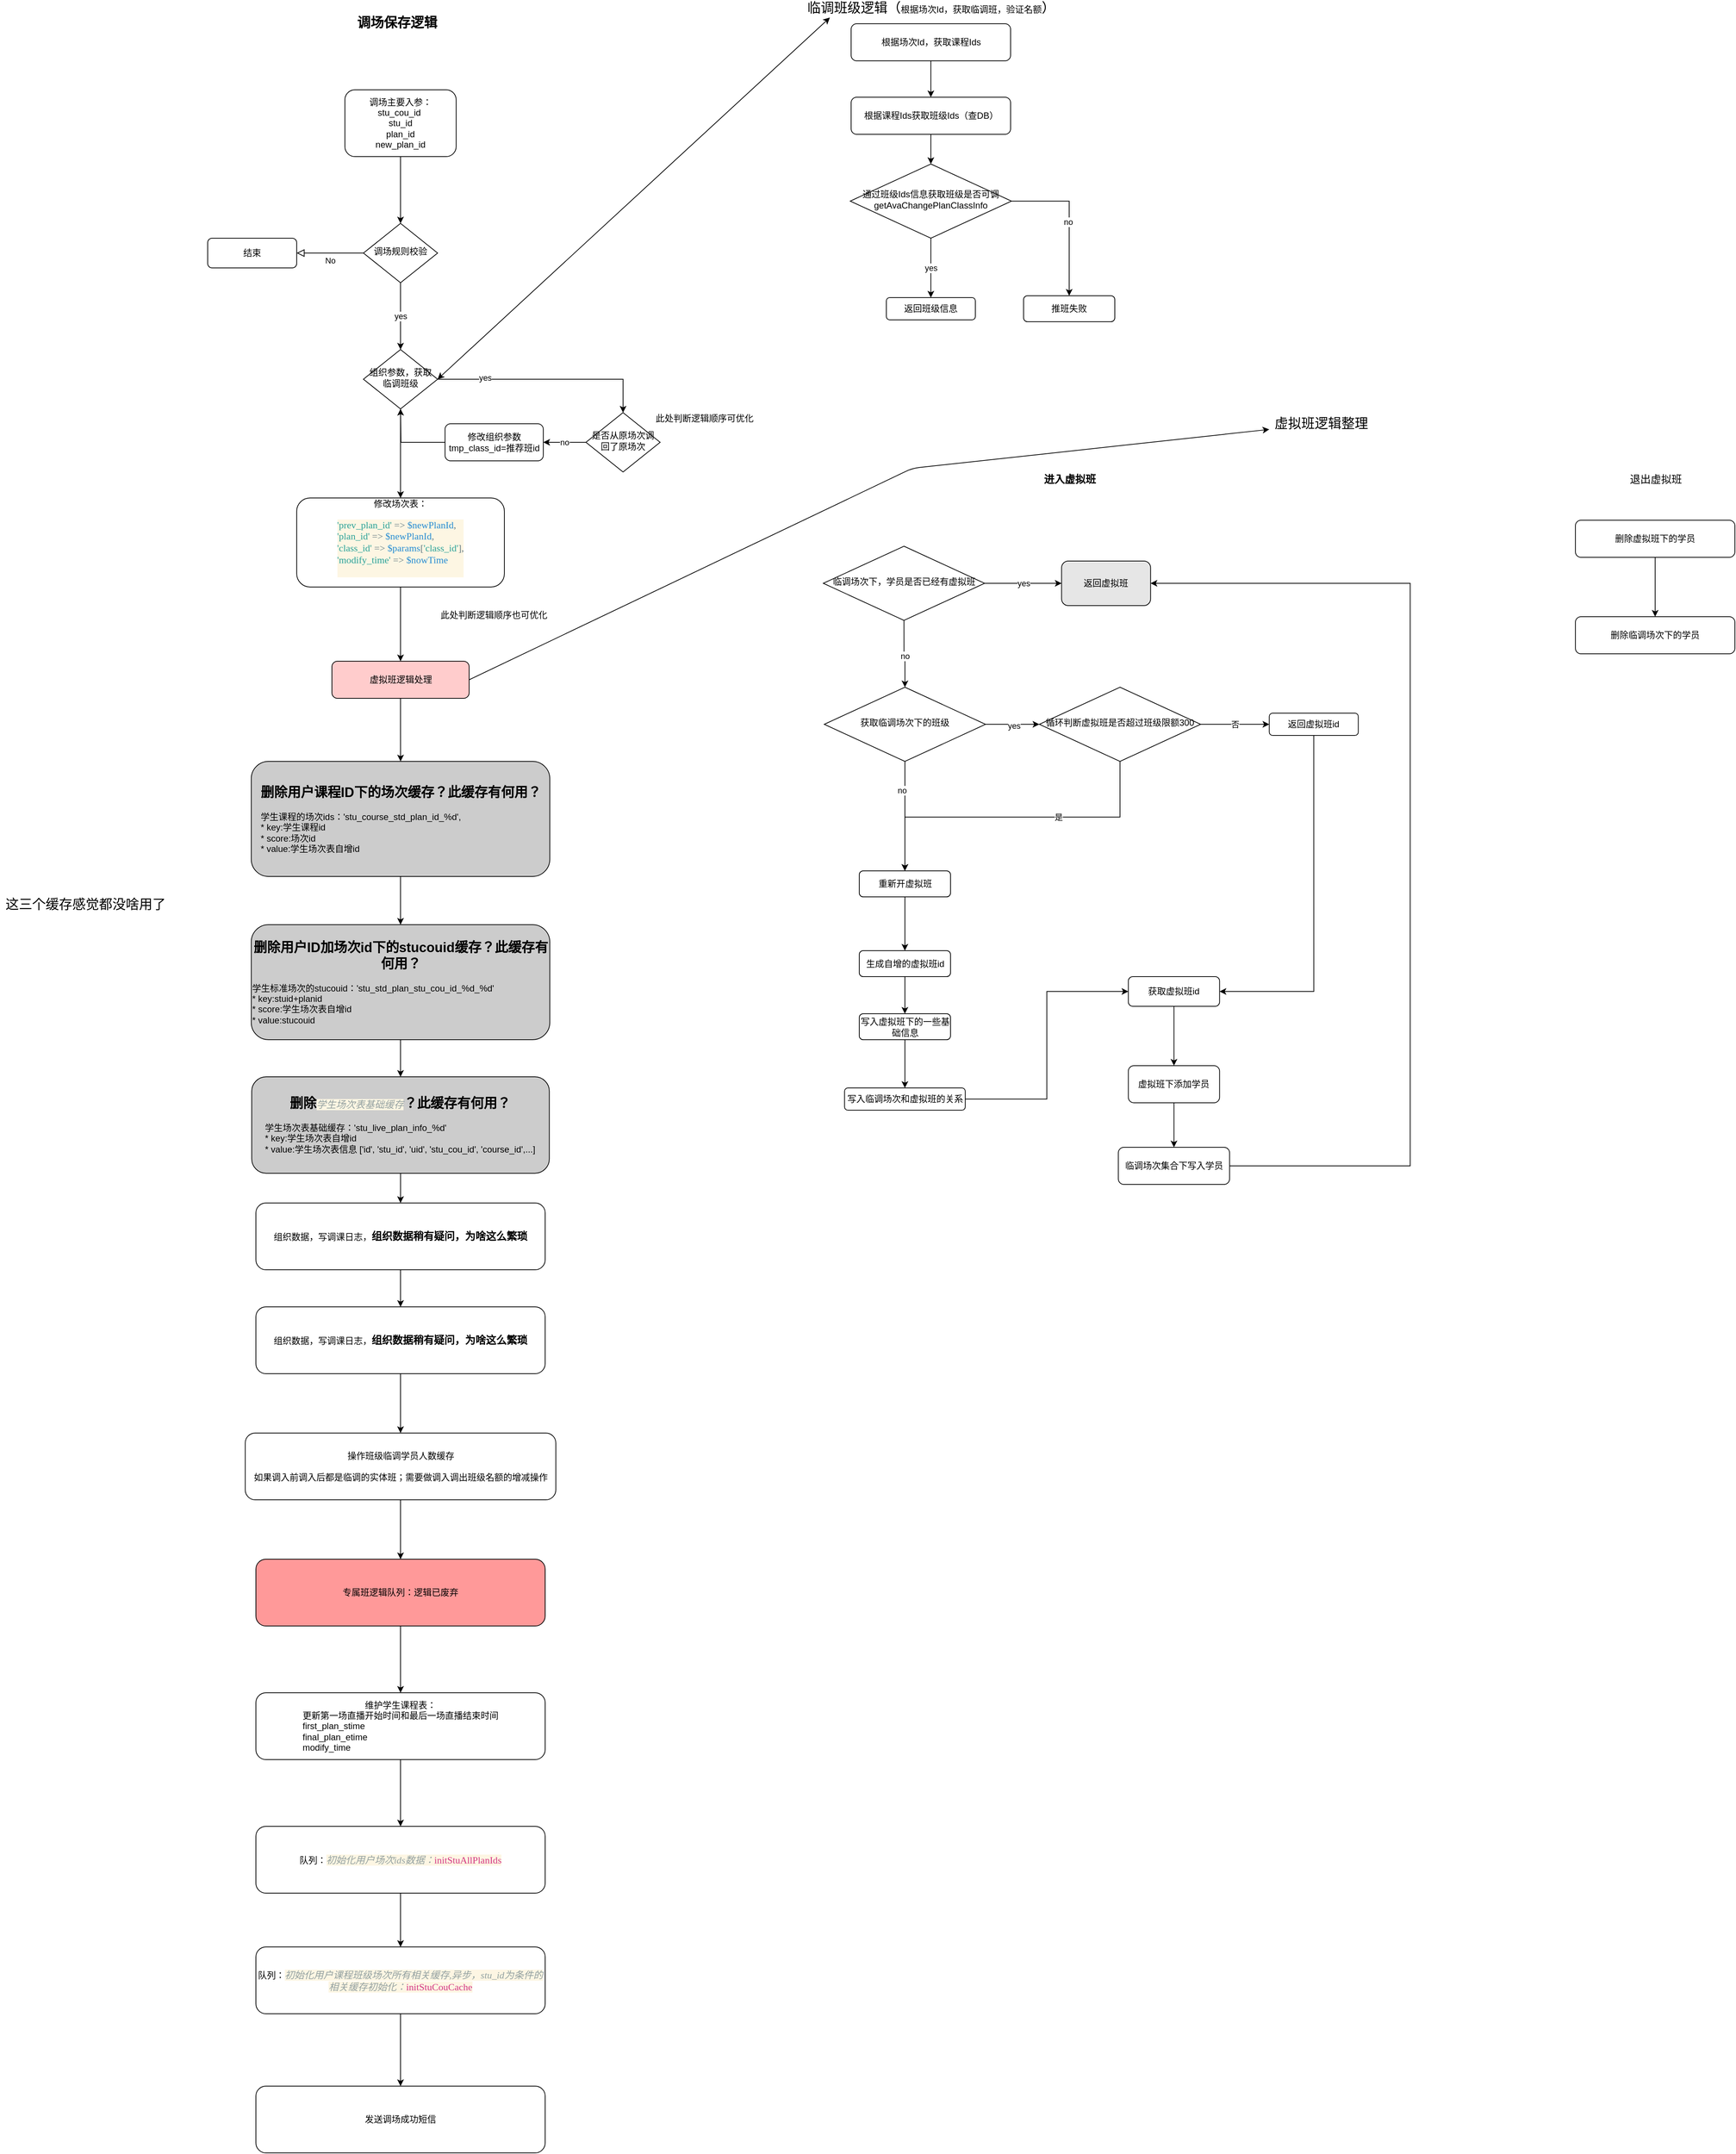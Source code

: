 <mxfile version="13.10.1" type="github">
  <diagram id="C5RBs43oDa-KdzZeNtuy" name="Page-1">
    <mxGraphModel dx="4126" dy="684" grid="1" gridSize="10" guides="1" tooltips="1" connect="1" arrows="1" fold="1" page="1" pageScale="1" pageWidth="827" pageHeight="1169" math="0" shadow="0">
      <root>
        <mxCell id="WIyWlLk6GJQsqaUBKTNV-0" />
        <mxCell id="WIyWlLk6GJQsqaUBKTNV-1" parent="WIyWlLk6GJQsqaUBKTNV-0" />
        <mxCell id="WIyWlLk6GJQsqaUBKTNV-5" value="No" style="edgeStyle=orthogonalEdgeStyle;rounded=0;html=1;jettySize=auto;orthogonalLoop=1;fontSize=11;endArrow=block;endFill=0;endSize=8;strokeWidth=1;shadow=0;labelBackgroundColor=none;" parent="WIyWlLk6GJQsqaUBKTNV-1" source="WIyWlLk6GJQsqaUBKTNV-6" target="WIyWlLk6GJQsqaUBKTNV-7" edge="1">
          <mxGeometry y="10" relative="1" as="geometry">
            <mxPoint as="offset" />
          </mxGeometry>
        </mxCell>
        <mxCell id="sMwPYeh3nt6qZpOF12sR-6" value="yes" style="edgeStyle=orthogonalEdgeStyle;rounded=0;orthogonalLoop=1;jettySize=auto;html=1;exitX=0.5;exitY=1;exitDx=0;exitDy=0;" edge="1" parent="WIyWlLk6GJQsqaUBKTNV-1" source="WIyWlLk6GJQsqaUBKTNV-6" target="WIyWlLk6GJQsqaUBKTNV-10">
          <mxGeometry relative="1" as="geometry" />
        </mxCell>
        <mxCell id="WIyWlLk6GJQsqaUBKTNV-6" value="调场规则校验" style="rhombus;whiteSpace=wrap;html=1;shadow=0;fontFamily=Helvetica;fontSize=12;align=center;strokeWidth=1;spacing=6;spacingTop=-4;" parent="WIyWlLk6GJQsqaUBKTNV-1" vertex="1">
          <mxGeometry x="-1310" y="330" width="100" height="80" as="geometry" />
        </mxCell>
        <mxCell id="WIyWlLk6GJQsqaUBKTNV-7" value="结束" style="rounded=1;whiteSpace=wrap;html=1;fontSize=12;glass=0;strokeWidth=1;shadow=0;" parent="WIyWlLk6GJQsqaUBKTNV-1" vertex="1">
          <mxGeometry x="-1520" y="350" width="120" height="40" as="geometry" />
        </mxCell>
        <mxCell id="sMwPYeh3nt6qZpOF12sR-43" style="edgeStyle=orthogonalEdgeStyle;rounded=0;orthogonalLoop=1;jettySize=auto;html=1;exitX=1;exitY=0.5;exitDx=0;exitDy=0;entryX=0.5;entryY=0;entryDx=0;entryDy=0;" edge="1" parent="WIyWlLk6GJQsqaUBKTNV-1" source="WIyWlLk6GJQsqaUBKTNV-10" target="sMwPYeh3nt6qZpOF12sR-31">
          <mxGeometry relative="1" as="geometry" />
        </mxCell>
        <mxCell id="sMwPYeh3nt6qZpOF12sR-44" value="yes" style="edgeLabel;html=1;align=center;verticalAlign=middle;resizable=0;points=[];" vertex="1" connectable="0" parent="sMwPYeh3nt6qZpOF12sR-43">
          <mxGeometry x="-0.568" y="2" relative="1" as="geometry">
            <mxPoint as="offset" />
          </mxGeometry>
        </mxCell>
        <mxCell id="sMwPYeh3nt6qZpOF12sR-47" style="edgeStyle=orthogonalEdgeStyle;rounded=0;orthogonalLoop=1;jettySize=auto;html=1;exitX=0.5;exitY=1;exitDx=0;exitDy=0;entryX=0.5;entryY=0;entryDx=0;entryDy=0;" edge="1" parent="WIyWlLk6GJQsqaUBKTNV-1" source="WIyWlLk6GJQsqaUBKTNV-10" target="WIyWlLk6GJQsqaUBKTNV-11">
          <mxGeometry relative="1" as="geometry" />
        </mxCell>
        <mxCell id="WIyWlLk6GJQsqaUBKTNV-10" value="组织参数，获取临调班级" style="rhombus;whiteSpace=wrap;html=1;shadow=0;fontFamily=Helvetica;fontSize=12;align=center;strokeWidth=1;spacing=6;spacingTop=-4;" parent="WIyWlLk6GJQsqaUBKTNV-1" vertex="1">
          <mxGeometry x="-1310" y="500" width="100" height="80" as="geometry" />
        </mxCell>
        <mxCell id="sMwPYeh3nt6qZpOF12sR-133" style="edgeStyle=orthogonalEdgeStyle;rounded=0;orthogonalLoop=1;jettySize=auto;html=1;" edge="1" parent="WIyWlLk6GJQsqaUBKTNV-1" source="WIyWlLk6GJQsqaUBKTNV-11" target="sMwPYeh3nt6qZpOF12sR-132">
          <mxGeometry relative="1" as="geometry" />
        </mxCell>
        <mxCell id="WIyWlLk6GJQsqaUBKTNV-11" value="修改场次表：&lt;br&gt;&lt;pre style=&quot;background-color: #fdf6e3 ; color: #657b83 ; font-family: &amp;#34;menlo&amp;#34; ; font-size: 9.8pt&quot;&gt;&lt;div style=&quot;text-align: left&quot;&gt;&lt;span style=&quot;font-size: 9.8pt ; white-space: normal&quot;&gt;    &lt;/span&gt;&lt;span style=&quot;font-size: 9.8pt ; white-space: normal ; color: rgb(42 , 161 , 152)&quot;&gt;&#39;prev_plan_id&#39; &lt;/span&gt;&lt;span style=&quot;font-size: 9.8pt ; white-space: normal&quot;&gt;=&amp;gt; &lt;/span&gt;&lt;span style=&quot;font-size: 9.8pt ; white-space: normal ; color: rgb(38 , 139 , 210)&quot;&gt;$newPlanId&lt;/span&gt;&lt;span style=&quot;font-size: 9.8pt ; white-space: normal&quot;&gt;,&lt;/span&gt;&lt;/div&gt;&lt;div style=&quot;text-align: left&quot;&gt;&lt;span style=&quot;font-size: 9.8pt ; white-space: normal&quot;&gt;    &lt;/span&gt;&lt;span style=&quot;font-size: 9.8pt ; white-space: normal ; color: rgb(42 , 161 , 152)&quot;&gt;&#39;plan_id&#39; &lt;/span&gt;&lt;span style=&quot;font-size: 9.8pt ; white-space: normal&quot;&gt;=&amp;gt; &lt;/span&gt;&lt;span style=&quot;font-size: 9.8pt ; white-space: normal ; color: rgb(38 , 139 , 210)&quot;&gt;$newPlanId&lt;/span&gt;&lt;span style=&quot;font-size: 9.8pt ; white-space: normal&quot;&gt;,&lt;/span&gt;&lt;/div&gt;&lt;div style=&quot;text-align: left&quot;&gt;&lt;span style=&quot;font-size: 9.8pt ; white-space: normal&quot;&gt;    &lt;/span&gt;&lt;span style=&quot;font-size: 9.8pt ; white-space: normal ; color: rgb(42 , 161 , 152)&quot;&gt;&#39;class_id&#39; &lt;/span&gt;&lt;span style=&quot;font-size: 9.8pt ; white-space: normal&quot;&gt;=&amp;gt; &lt;/span&gt;&lt;span style=&quot;font-size: 9.8pt ; white-space: normal ; color: rgb(38 , 139 , 210)&quot;&gt;$params&lt;/span&gt;&lt;span style=&quot;font-size: 9.8pt ; white-space: normal&quot;&gt;[&lt;/span&gt;&lt;span style=&quot;font-size: 9.8pt ; white-space: normal ; color: rgb(42 , 161 , 152)&quot;&gt;&#39;class_id&#39;&lt;/span&gt;&lt;span style=&quot;font-size: 9.8pt ; white-space: normal&quot;&gt;],&lt;/span&gt;&lt;/div&gt;&lt;div style=&quot;text-align: left&quot;&gt;&lt;span style=&quot;font-size: 9.8pt ; white-space: normal&quot;&gt;    &lt;/span&gt;&lt;span style=&quot;font-size: 9.8pt ; white-space: normal ; color: rgb(42 , 161 , 152)&quot;&gt;&#39;modify_time&#39; &lt;/span&gt;&lt;span style=&quot;font-size: 9.8pt ; white-space: normal&quot;&gt;=&amp;gt; &lt;/span&gt;&lt;span style=&quot;font-size: 9.8pt ; white-space: normal ; color: rgb(38 , 139 , 210)&quot;&gt;$nowTime&lt;/span&gt;&lt;/div&gt;&lt;br&gt;&lt;/pre&gt;" style="rounded=1;whiteSpace=wrap;html=1;fontSize=12;glass=0;strokeWidth=1;shadow=0;" parent="WIyWlLk6GJQsqaUBKTNV-1" vertex="1">
          <mxGeometry x="-1400" y="700" width="280" height="120" as="geometry" />
        </mxCell>
        <mxCell id="sMwPYeh3nt6qZpOF12sR-1" value="调场主要入参：&lt;br&gt;&lt;div&gt;stu_cou_id&amp;nbsp;&lt;/div&gt;&lt;div&gt;stu_id&lt;/div&gt;&lt;div&gt;plan_id&lt;/div&gt;&lt;div&gt;new_plan_id&lt;/div&gt;" style="rounded=1;whiteSpace=wrap;html=1;fontSize=12;glass=0;strokeWidth=1;shadow=0;" vertex="1" parent="WIyWlLk6GJQsqaUBKTNV-1">
          <mxGeometry x="-1335" y="150" width="150" height="90" as="geometry" />
        </mxCell>
        <mxCell id="sMwPYeh3nt6qZpOF12sR-4" style="edgeStyle=orthogonalEdgeStyle;rounded=0;orthogonalLoop=1;jettySize=auto;html=1;" edge="1" parent="WIyWlLk6GJQsqaUBKTNV-1" source="sMwPYeh3nt6qZpOF12sR-1" target="WIyWlLk6GJQsqaUBKTNV-6">
          <mxGeometry relative="1" as="geometry">
            <mxPoint x="-1260" y="240" as="sourcePoint" />
            <mxPoint x="-1260" y="320" as="targetPoint" />
          </mxGeometry>
        </mxCell>
        <mxCell id="sMwPYeh3nt6qZpOF12sR-8" value="yes" style="edgeStyle=orthogonalEdgeStyle;rounded=0;orthogonalLoop=1;jettySize=auto;html=1;exitX=0.5;exitY=1;exitDx=0;exitDy=0;" edge="1" parent="WIyWlLk6GJQsqaUBKTNV-1" source="sMwPYeh3nt6qZpOF12sR-9" target="sMwPYeh3nt6qZpOF12sR-26">
          <mxGeometry relative="1" as="geometry">
            <mxPoint x="-545" y="510" as="targetPoint" />
            <Array as="points" />
          </mxGeometry>
        </mxCell>
        <mxCell id="sMwPYeh3nt6qZpOF12sR-29" style="edgeStyle=orthogonalEdgeStyle;rounded=0;orthogonalLoop=1;jettySize=auto;html=1;exitX=1;exitY=0.5;exitDx=0;exitDy=0;" edge="1" parent="WIyWlLk6GJQsqaUBKTNV-1" source="sMwPYeh3nt6qZpOF12sR-9" target="sMwPYeh3nt6qZpOF12sR-27">
          <mxGeometry relative="1" as="geometry" />
        </mxCell>
        <mxCell id="sMwPYeh3nt6qZpOF12sR-30" value="no" style="edgeLabel;html=1;align=center;verticalAlign=middle;resizable=0;points=[];" vertex="1" connectable="0" parent="sMwPYeh3nt6qZpOF12sR-29">
          <mxGeometry x="0.028" y="-2" relative="1" as="geometry">
            <mxPoint as="offset" />
          </mxGeometry>
        </mxCell>
        <mxCell id="sMwPYeh3nt6qZpOF12sR-9" value="&lt;div&gt;通过班级Ids信息获取班级是否可调&lt;/div&gt;&lt;div&gt;getAvaChangePlanClassInfo&lt;/div&gt;" style="rhombus;whiteSpace=wrap;html=1;shadow=0;fontFamily=Helvetica;fontSize=12;align=center;strokeWidth=1;spacing=6;spacingTop=-4;" vertex="1" parent="WIyWlLk6GJQsqaUBKTNV-1">
          <mxGeometry x="-653.75" y="250" width="217.5" height="100" as="geometry" />
        </mxCell>
        <mxCell id="sMwPYeh3nt6qZpOF12sR-18" value="&lt;font style=&quot;font-size: 18px&quot;&gt;&lt;b&gt;调场保存逻辑&lt;/b&gt;&lt;/font&gt;" style="text;html=1;align=center;verticalAlign=middle;resizable=0;points=[];autosize=1;" vertex="1" parent="WIyWlLk6GJQsqaUBKTNV-1">
          <mxGeometry x="-1325" y="50" width="120" height="20" as="geometry" />
        </mxCell>
        <mxCell id="sMwPYeh3nt6qZpOF12sR-19" value="&lt;font style=&quot;font-size: 18px&quot;&gt;临调班级逻辑（&lt;span style=&quot;font-size: 12px&quot;&gt;根据场次Id，获取临调班，验证名额&lt;/span&gt;）&lt;/font&gt;" style="text;html=1;align=center;verticalAlign=middle;resizable=0;points=[];autosize=1;" vertex="1" parent="WIyWlLk6GJQsqaUBKTNV-1">
          <mxGeometry x="-720" y="30" width="350" height="20" as="geometry" />
        </mxCell>
        <mxCell id="sMwPYeh3nt6qZpOF12sR-24" style="edgeStyle=orthogonalEdgeStyle;rounded=0;orthogonalLoop=1;jettySize=auto;html=1;exitX=0.5;exitY=1;exitDx=0;exitDy=0;entryX=0.5;entryY=0;entryDx=0;entryDy=0;" edge="1" parent="WIyWlLk6GJQsqaUBKTNV-1" source="sMwPYeh3nt6qZpOF12sR-20" target="sMwPYeh3nt6qZpOF12sR-22">
          <mxGeometry relative="1" as="geometry" />
        </mxCell>
        <mxCell id="sMwPYeh3nt6qZpOF12sR-20" value="&lt;span&gt;根据场次Id，获取课程Ids&lt;/span&gt;" style="rounded=1;whiteSpace=wrap;html=1;fontSize=12;glass=0;strokeWidth=1;shadow=0;" vertex="1" parent="WIyWlLk6GJQsqaUBKTNV-1">
          <mxGeometry x="-652.5" y="61" width="215" height="50" as="geometry" />
        </mxCell>
        <mxCell id="sMwPYeh3nt6qZpOF12sR-25" style="edgeStyle=orthogonalEdgeStyle;rounded=0;orthogonalLoop=1;jettySize=auto;html=1;exitX=0.5;exitY=1;exitDx=0;exitDy=0;entryX=0.5;entryY=0;entryDx=0;entryDy=0;" edge="1" parent="WIyWlLk6GJQsqaUBKTNV-1" source="sMwPYeh3nt6qZpOF12sR-22" target="sMwPYeh3nt6qZpOF12sR-9">
          <mxGeometry relative="1" as="geometry">
            <mxPoint x="-545" y="230" as="targetPoint" />
          </mxGeometry>
        </mxCell>
        <mxCell id="sMwPYeh3nt6qZpOF12sR-22" value="&lt;span&gt;根据课程Ids获取班级Ids（查DB）&lt;/span&gt;" style="rounded=1;whiteSpace=wrap;html=1;fontSize=12;glass=0;strokeWidth=1;shadow=0;" vertex="1" parent="WIyWlLk6GJQsqaUBKTNV-1">
          <mxGeometry x="-652.5" y="160" width="215" height="50" as="geometry" />
        </mxCell>
        <mxCell id="sMwPYeh3nt6qZpOF12sR-26" value="返回班级信息" style="rounded=1;whiteSpace=wrap;html=1;fontSize=12;glass=0;strokeWidth=1;shadow=0;" vertex="1" parent="WIyWlLk6GJQsqaUBKTNV-1">
          <mxGeometry x="-605" y="430" width="120" height="30" as="geometry" />
        </mxCell>
        <mxCell id="sMwPYeh3nt6qZpOF12sR-27" value="推班失败" style="rounded=1;whiteSpace=wrap;html=1;fontSize=12;glass=0;strokeWidth=1;shadow=0;" vertex="1" parent="WIyWlLk6GJQsqaUBKTNV-1">
          <mxGeometry x="-420" y="427.5" width="123" height="35" as="geometry" />
        </mxCell>
        <mxCell id="sMwPYeh3nt6qZpOF12sR-45" value="no" style="edgeStyle=orthogonalEdgeStyle;rounded=0;orthogonalLoop=1;jettySize=auto;html=1;exitX=0;exitY=0.5;exitDx=0;exitDy=0;" edge="1" parent="WIyWlLk6GJQsqaUBKTNV-1" source="sMwPYeh3nt6qZpOF12sR-31" target="sMwPYeh3nt6qZpOF12sR-37">
          <mxGeometry relative="1" as="geometry" />
        </mxCell>
        <mxCell id="sMwPYeh3nt6qZpOF12sR-31" value="是否从原场次调回了原场次" style="rhombus;whiteSpace=wrap;html=1;shadow=0;fontFamily=Helvetica;fontSize=12;align=center;strokeWidth=1;spacing=6;spacingTop=-4;" vertex="1" parent="WIyWlLk6GJQsqaUBKTNV-1">
          <mxGeometry x="-1010" y="585" width="100" height="80" as="geometry" />
        </mxCell>
        <mxCell id="sMwPYeh3nt6qZpOF12sR-32" value="" style="endArrow=classic;startArrow=classic;html=1;entryX=0.111;entryY=1.133;entryDx=0;entryDy=0;entryPerimeter=0;" edge="1" parent="WIyWlLk6GJQsqaUBKTNV-1" target="sMwPYeh3nt6qZpOF12sR-19">
          <mxGeometry width="50" height="50" relative="1" as="geometry">
            <mxPoint x="-1210" y="540" as="sourcePoint" />
            <mxPoint x="-850" y="200" as="targetPoint" />
          </mxGeometry>
        </mxCell>
        <mxCell id="sMwPYeh3nt6qZpOF12sR-42" style="edgeStyle=orthogonalEdgeStyle;rounded=0;orthogonalLoop=1;jettySize=auto;html=1;" edge="1" parent="WIyWlLk6GJQsqaUBKTNV-1" source="sMwPYeh3nt6qZpOF12sR-37">
          <mxGeometry relative="1" as="geometry">
            <mxPoint x="-1260" y="580" as="targetPoint" />
          </mxGeometry>
        </mxCell>
        <mxCell id="sMwPYeh3nt6qZpOF12sR-37" value="修改组织参数tmp_class_id=推荐班id" style="rounded=1;whiteSpace=wrap;html=1;fontSize=12;glass=0;strokeWidth=1;shadow=0;" vertex="1" parent="WIyWlLk6GJQsqaUBKTNV-1">
          <mxGeometry x="-1200" y="600" width="132.5" height="50" as="geometry" />
        </mxCell>
        <mxCell id="sMwPYeh3nt6qZpOF12sR-48" value="此处判断逻辑顺序可优化" style="text;html=1;strokeColor=none;fillColor=none;align=center;verticalAlign=middle;whiteSpace=wrap;rounded=0;" vertex="1" parent="WIyWlLk6GJQsqaUBKTNV-1">
          <mxGeometry x="-930" y="585" width="160" height="15" as="geometry" />
        </mxCell>
        <mxCell id="sMwPYeh3nt6qZpOF12sR-51" value="此处判断逻辑顺序也可优化" style="text;html=1;strokeColor=none;fillColor=none;align=center;verticalAlign=middle;whiteSpace=wrap;rounded=0;" vertex="1" parent="WIyWlLk6GJQsqaUBKTNV-1">
          <mxGeometry x="-1213.75" y="850" width="160" height="15" as="geometry" />
        </mxCell>
        <mxCell id="sMwPYeh3nt6qZpOF12sR-56" value="&lt;font style=&quot;font-size: 18px&quot;&gt;虚拟班逻辑整理&lt;/font&gt;" style="text;html=1;align=center;verticalAlign=middle;resizable=0;points=[];autosize=1;" vertex="1" parent="WIyWlLk6GJQsqaUBKTNV-1">
          <mxGeometry x="-88.75" y="590" width="140" height="20" as="geometry" />
        </mxCell>
        <mxCell id="sMwPYeh3nt6qZpOF12sR-61" style="edgeStyle=orthogonalEdgeStyle;rounded=0;orthogonalLoop=1;jettySize=auto;html=1;exitX=0.5;exitY=1;exitDx=0;exitDy=0;entryX=0.5;entryY=0;entryDx=0;entryDy=0;" edge="1" parent="WIyWlLk6GJQsqaUBKTNV-1" source="sMwPYeh3nt6qZpOF12sR-62" target="sMwPYeh3nt6qZpOF12sR-64">
          <mxGeometry relative="1" as="geometry" />
        </mxCell>
        <mxCell id="sMwPYeh3nt6qZpOF12sR-62" value="删除虚拟班下的学员" style="rounded=1;whiteSpace=wrap;html=1;fontSize=12;glass=0;strokeWidth=1;shadow=0;" vertex="1" parent="WIyWlLk6GJQsqaUBKTNV-1">
          <mxGeometry x="324" y="730" width="215" height="50" as="geometry" />
        </mxCell>
        <mxCell id="sMwPYeh3nt6qZpOF12sR-64" value="删除临调场次下的学员" style="rounded=1;whiteSpace=wrap;html=1;fontSize=12;glass=0;strokeWidth=1;shadow=0;" vertex="1" parent="WIyWlLk6GJQsqaUBKTNV-1">
          <mxGeometry x="324" y="860" width="215" height="50" as="geometry" />
        </mxCell>
        <mxCell id="sMwPYeh3nt6qZpOF12sR-68" style="edgeStyle=orthogonalEdgeStyle;rounded=0;orthogonalLoop=1;jettySize=auto;html=1;exitX=1;exitY=0.5;exitDx=0;exitDy=0;entryX=0;entryY=0.5;entryDx=0;entryDy=0;" edge="1" parent="WIyWlLk6GJQsqaUBKTNV-1" source="sMwPYeh3nt6qZpOF12sR-70" target="sMwPYeh3nt6qZpOF12sR-102">
          <mxGeometry relative="1" as="geometry">
            <mxPoint x="-348.75" y="1005.0" as="targetPoint" />
          </mxGeometry>
        </mxCell>
        <mxCell id="sMwPYeh3nt6qZpOF12sR-69" value="yes" style="edgeLabel;html=1;align=center;verticalAlign=middle;resizable=0;points=[];" vertex="1" connectable="0" parent="sMwPYeh3nt6qZpOF12sR-68">
          <mxGeometry x="0.028" y="-2" relative="1" as="geometry">
            <mxPoint as="offset" />
          </mxGeometry>
        </mxCell>
        <mxCell id="sMwPYeh3nt6qZpOF12sR-105" style="edgeStyle=orthogonalEdgeStyle;rounded=0;orthogonalLoop=1;jettySize=auto;html=1;exitX=0.5;exitY=1;exitDx=0;exitDy=0;entryX=0.5;entryY=0;entryDx=0;entryDy=0;" edge="1" parent="WIyWlLk6GJQsqaUBKTNV-1" source="sMwPYeh3nt6qZpOF12sR-70" target="sMwPYeh3nt6qZpOF12sR-104">
          <mxGeometry relative="1" as="geometry" />
        </mxCell>
        <mxCell id="sMwPYeh3nt6qZpOF12sR-109" value="no" style="edgeLabel;html=1;align=center;verticalAlign=middle;resizable=0;points=[];" vertex="1" connectable="0" parent="sMwPYeh3nt6qZpOF12sR-105">
          <mxGeometry x="-0.473" y="-4" relative="1" as="geometry">
            <mxPoint as="offset" />
          </mxGeometry>
        </mxCell>
        <mxCell id="sMwPYeh3nt6qZpOF12sR-70" value="获取临调场次下的班级" style="rhombus;whiteSpace=wrap;html=1;shadow=0;fontFamily=Helvetica;fontSize=12;align=center;strokeWidth=1;spacing=6;spacingTop=-4;" vertex="1" parent="WIyWlLk6GJQsqaUBKTNV-1">
          <mxGeometry x="-688.75" y="955" width="217.5" height="100" as="geometry" />
        </mxCell>
        <mxCell id="sMwPYeh3nt6qZpOF12sR-71" style="edgeStyle=orthogonalEdgeStyle;rounded=0;orthogonalLoop=1;jettySize=auto;html=1;exitX=0.5;exitY=1;exitDx=0;exitDy=0;" edge="1" parent="WIyWlLk6GJQsqaUBKTNV-1" source="sMwPYeh3nt6qZpOF12sR-83" target="sMwPYeh3nt6qZpOF12sR-70">
          <mxGeometry relative="1" as="geometry">
            <mxPoint x="-580.0" y="885.0" as="sourcePoint" />
            <mxPoint x="-580.0" y="915.0" as="targetPoint" />
          </mxGeometry>
        </mxCell>
        <mxCell id="sMwPYeh3nt6qZpOF12sR-82" value="no" style="edgeLabel;html=1;align=center;verticalAlign=middle;resizable=0;points=[];" vertex="1" connectable="0" parent="sMwPYeh3nt6qZpOF12sR-71">
          <mxGeometry x="-0.007" y="-3" relative="1" as="geometry">
            <mxPoint as="offset" />
          </mxGeometry>
        </mxCell>
        <mxCell id="sMwPYeh3nt6qZpOF12sR-79" value="yes" style="edgeStyle=orthogonalEdgeStyle;rounded=0;orthogonalLoop=1;jettySize=auto;html=1;entryX=0;entryY=0.5;entryDx=0;entryDy=0;exitX=1;exitY=0.5;exitDx=0;exitDy=0;" edge="1" parent="WIyWlLk6GJQsqaUBKTNV-1" source="sMwPYeh3nt6qZpOF12sR-83" target="sMwPYeh3nt6qZpOF12sR-81">
          <mxGeometry relative="1" as="geometry">
            <mxPoint x="-318.75" y="860.0" as="targetPoint" />
            <mxPoint x="-472.5" y="860.0" as="sourcePoint" />
          </mxGeometry>
        </mxCell>
        <mxCell id="sMwPYeh3nt6qZpOF12sR-77" value="&lt;font style=&quot;font-size: 14px&quot;&gt;退出虚拟班&lt;/font&gt;" style="text;html=1;align=center;verticalAlign=middle;resizable=0;points=[];autosize=1;" vertex="1" parent="WIyWlLk6GJQsqaUBKTNV-1">
          <mxGeometry x="386.5" y="665" width="90" height="20" as="geometry" />
        </mxCell>
        <mxCell id="sMwPYeh3nt6qZpOF12sR-78" value="&lt;font style=&quot;font-size: 14px&quot;&gt;&lt;b&gt;进入虚拟班&lt;/b&gt;&lt;/font&gt;" style="text;html=1;align=center;verticalAlign=middle;resizable=0;points=[];autosize=1;" vertex="1" parent="WIyWlLk6GJQsqaUBKTNV-1">
          <mxGeometry x="-403.5" y="665" width="90" height="20" as="geometry" />
        </mxCell>
        <mxCell id="sMwPYeh3nt6qZpOF12sR-81" value="返回虚拟班" style="rounded=1;whiteSpace=wrap;html=1;fillColor=#E6E6E6;" vertex="1" parent="WIyWlLk6GJQsqaUBKTNV-1">
          <mxGeometry x="-368.75" y="785" width="120" height="60" as="geometry" />
        </mxCell>
        <mxCell id="sMwPYeh3nt6qZpOF12sR-83" value="临调场次下，学员是否已经有虚拟班" style="rhombus;whiteSpace=wrap;html=1;shadow=0;fontFamily=Helvetica;fontSize=12;align=center;strokeWidth=1;spacing=6;spacingTop=-4;" vertex="1" parent="WIyWlLk6GJQsqaUBKTNV-1">
          <mxGeometry x="-690" y="765" width="217.5" height="100" as="geometry" />
        </mxCell>
        <mxCell id="sMwPYeh3nt6qZpOF12sR-107" style="edgeStyle=orthogonalEdgeStyle;rounded=0;orthogonalLoop=1;jettySize=auto;html=1;exitX=0.5;exitY=1;exitDx=0;exitDy=0;entryX=0.5;entryY=0;entryDx=0;entryDy=0;" edge="1" parent="WIyWlLk6GJQsqaUBKTNV-1" source="sMwPYeh3nt6qZpOF12sR-102" target="sMwPYeh3nt6qZpOF12sR-104">
          <mxGeometry relative="1" as="geometry">
            <Array as="points">
              <mxPoint x="-289.75" y="1130" />
              <mxPoint x="-579.75" y="1130" />
            </Array>
          </mxGeometry>
        </mxCell>
        <mxCell id="sMwPYeh3nt6qZpOF12sR-108" value="是" style="edgeLabel;html=1;align=center;verticalAlign=middle;resizable=0;points=[];" vertex="1" connectable="0" parent="sMwPYeh3nt6qZpOF12sR-107">
          <mxGeometry x="-0.275" relative="1" as="geometry">
            <mxPoint as="offset" />
          </mxGeometry>
        </mxCell>
        <mxCell id="sMwPYeh3nt6qZpOF12sR-110" value="否" style="edgeStyle=orthogonalEdgeStyle;rounded=0;orthogonalLoop=1;jettySize=auto;html=1;exitX=1;exitY=0.5;exitDx=0;exitDy=0;entryX=0;entryY=0.5;entryDx=0;entryDy=0;" edge="1" parent="WIyWlLk6GJQsqaUBKTNV-1" source="sMwPYeh3nt6qZpOF12sR-102" target="sMwPYeh3nt6qZpOF12sR-103">
          <mxGeometry relative="1" as="geometry" />
        </mxCell>
        <mxCell id="sMwPYeh3nt6qZpOF12sR-102" value="循环判断虚拟班是否超过班级限额300" style="rhombus;whiteSpace=wrap;html=1;shadow=0;fontFamily=Helvetica;fontSize=12;align=center;strokeWidth=1;spacing=6;spacingTop=-4;" vertex="1" parent="WIyWlLk6GJQsqaUBKTNV-1">
          <mxGeometry x="-398.75" y="955" width="217.5" height="100" as="geometry" />
        </mxCell>
        <mxCell id="sMwPYeh3nt6qZpOF12sR-115" style="edgeStyle=orthogonalEdgeStyle;rounded=0;orthogonalLoop=1;jettySize=auto;html=1;exitX=0.5;exitY=1;exitDx=0;exitDy=0;entryX=1;entryY=0.5;entryDx=0;entryDy=0;" edge="1" parent="WIyWlLk6GJQsqaUBKTNV-1" source="sMwPYeh3nt6qZpOF12sR-103" target="sMwPYeh3nt6qZpOF12sR-112">
          <mxGeometry relative="1" as="geometry" />
        </mxCell>
        <mxCell id="sMwPYeh3nt6qZpOF12sR-103" value="返回虚拟班id" style="rounded=1;whiteSpace=wrap;html=1;fontSize=12;glass=0;strokeWidth=1;shadow=0;" vertex="1" parent="WIyWlLk6GJQsqaUBKTNV-1">
          <mxGeometry x="-88.75" y="990" width="120" height="30" as="geometry" />
        </mxCell>
        <mxCell id="sMwPYeh3nt6qZpOF12sR-111" style="edgeStyle=orthogonalEdgeStyle;rounded=0;orthogonalLoop=1;jettySize=auto;html=1;exitX=0.5;exitY=1;exitDx=0;exitDy=0;entryX=0.5;entryY=0;entryDx=0;entryDy=0;" edge="1" parent="WIyWlLk6GJQsqaUBKTNV-1" source="sMwPYeh3nt6qZpOF12sR-104" target="sMwPYeh3nt6qZpOF12sR-120">
          <mxGeometry relative="1" as="geometry">
            <mxPoint x="-579.809" y="1335" as="targetPoint" />
          </mxGeometry>
        </mxCell>
        <mxCell id="sMwPYeh3nt6qZpOF12sR-104" value="重新开虚拟班" style="rounded=1;whiteSpace=wrap;html=1;fontSize=12;glass=0;strokeWidth=1;shadow=0;" vertex="1" parent="WIyWlLk6GJQsqaUBKTNV-1">
          <mxGeometry x="-641.5" y="1202.5" width="123" height="35" as="geometry" />
        </mxCell>
        <mxCell id="sMwPYeh3nt6qZpOF12sR-118" style="edgeStyle=orthogonalEdgeStyle;rounded=0;orthogonalLoop=1;jettySize=auto;html=1;" edge="1" parent="WIyWlLk6GJQsqaUBKTNV-1" source="sMwPYeh3nt6qZpOF12sR-112" target="sMwPYeh3nt6qZpOF12sR-116">
          <mxGeometry relative="1" as="geometry" />
        </mxCell>
        <mxCell id="sMwPYeh3nt6qZpOF12sR-112" value="获取虚拟班id" style="rounded=1;whiteSpace=wrap;html=1;fontSize=12;glass=0;strokeWidth=1;shadow=0;" vertex="1" parent="WIyWlLk6GJQsqaUBKTNV-1">
          <mxGeometry x="-278.75" y="1345" width="123" height="40" as="geometry" />
        </mxCell>
        <mxCell id="sMwPYeh3nt6qZpOF12sR-119" value="" style="edgeStyle=orthogonalEdgeStyle;rounded=0;orthogonalLoop=1;jettySize=auto;html=1;" edge="1" parent="WIyWlLk6GJQsqaUBKTNV-1" source="sMwPYeh3nt6qZpOF12sR-116" target="sMwPYeh3nt6qZpOF12sR-117">
          <mxGeometry relative="1" as="geometry" />
        </mxCell>
        <mxCell id="sMwPYeh3nt6qZpOF12sR-116" value="虚拟班下添加学员" style="rounded=1;whiteSpace=wrap;html=1;fontSize=12;glass=0;strokeWidth=1;shadow=0;" vertex="1" parent="WIyWlLk6GJQsqaUBKTNV-1">
          <mxGeometry x="-278.75" y="1465" width="123" height="50" as="geometry" />
        </mxCell>
        <mxCell id="sMwPYeh3nt6qZpOF12sR-127" style="edgeStyle=orthogonalEdgeStyle;rounded=0;orthogonalLoop=1;jettySize=auto;html=1;entryX=1;entryY=0.5;entryDx=0;entryDy=0;" edge="1" parent="WIyWlLk6GJQsqaUBKTNV-1" source="sMwPYeh3nt6qZpOF12sR-117" target="sMwPYeh3nt6qZpOF12sR-81">
          <mxGeometry relative="1" as="geometry">
            <mxPoint x="251.25" y="1135.0" as="targetPoint" />
            <Array as="points">
              <mxPoint x="101.25" y="1600" />
              <mxPoint x="101.25" y="815" />
            </Array>
          </mxGeometry>
        </mxCell>
        <mxCell id="sMwPYeh3nt6qZpOF12sR-117" value="临调场次集合下写入学员" style="rounded=1;whiteSpace=wrap;html=1;fontSize=12;glass=0;strokeWidth=1;shadow=0;" vertex="1" parent="WIyWlLk6GJQsqaUBKTNV-1">
          <mxGeometry x="-292.25" y="1575" width="150" height="50" as="geometry" />
        </mxCell>
        <mxCell id="sMwPYeh3nt6qZpOF12sR-123" value="" style="edgeStyle=orthogonalEdgeStyle;rounded=0;orthogonalLoop=1;jettySize=auto;html=1;" edge="1" parent="WIyWlLk6GJQsqaUBKTNV-1" source="sMwPYeh3nt6qZpOF12sR-120" target="sMwPYeh3nt6qZpOF12sR-121">
          <mxGeometry relative="1" as="geometry" />
        </mxCell>
        <mxCell id="sMwPYeh3nt6qZpOF12sR-120" value="生成自增的虚拟班id" style="rounded=1;whiteSpace=wrap;html=1;fontSize=12;glass=0;strokeWidth=1;shadow=0;" vertex="1" parent="WIyWlLk6GJQsqaUBKTNV-1">
          <mxGeometry x="-641.5" y="1310" width="123" height="35" as="geometry" />
        </mxCell>
        <mxCell id="sMwPYeh3nt6qZpOF12sR-124" value="" style="edgeStyle=orthogonalEdgeStyle;rounded=0;orthogonalLoop=1;jettySize=auto;html=1;" edge="1" parent="WIyWlLk6GJQsqaUBKTNV-1" source="sMwPYeh3nt6qZpOF12sR-121" target="sMwPYeh3nt6qZpOF12sR-122">
          <mxGeometry relative="1" as="geometry" />
        </mxCell>
        <mxCell id="sMwPYeh3nt6qZpOF12sR-121" value="写入虚拟班下的一些基础信息" style="rounded=1;whiteSpace=wrap;html=1;fontSize=12;glass=0;strokeWidth=1;shadow=0;" vertex="1" parent="WIyWlLk6GJQsqaUBKTNV-1">
          <mxGeometry x="-641.5" y="1395" width="123" height="35" as="geometry" />
        </mxCell>
        <mxCell id="sMwPYeh3nt6qZpOF12sR-126" style="edgeStyle=orthogonalEdgeStyle;rounded=0;orthogonalLoop=1;jettySize=auto;html=1;entryX=0;entryY=0.5;entryDx=0;entryDy=0;" edge="1" parent="WIyWlLk6GJQsqaUBKTNV-1" source="sMwPYeh3nt6qZpOF12sR-122" target="sMwPYeh3nt6qZpOF12sR-112">
          <mxGeometry relative="1" as="geometry" />
        </mxCell>
        <mxCell id="sMwPYeh3nt6qZpOF12sR-122" value="写入临调场次和虚拟班的关系" style="rounded=1;whiteSpace=wrap;html=1;fontSize=12;glass=0;strokeWidth=1;shadow=0;" vertex="1" parent="WIyWlLk6GJQsqaUBKTNV-1">
          <mxGeometry x="-661.37" y="1495" width="162.75" height="30" as="geometry" />
        </mxCell>
        <mxCell id="sMwPYeh3nt6qZpOF12sR-128" value="" style="endArrow=classic;html=1;exitX=1;exitY=0.5;exitDx=0;exitDy=0;" edge="1" parent="WIyWlLk6GJQsqaUBKTNV-1" source="sMwPYeh3nt6qZpOF12sR-132" target="sMwPYeh3nt6qZpOF12sR-56">
          <mxGeometry width="50" height="50" relative="1" as="geometry">
            <mxPoint x="-1150" y="895" as="sourcePoint" />
            <mxPoint x="-440" y="620" as="targetPoint" />
            <Array as="points">
              <mxPoint x="-570" y="660" />
            </Array>
          </mxGeometry>
        </mxCell>
        <mxCell id="sMwPYeh3nt6qZpOF12sR-137" value="" style="edgeStyle=orthogonalEdgeStyle;rounded=0;orthogonalLoop=1;jettySize=auto;html=1;" edge="1" parent="WIyWlLk6GJQsqaUBKTNV-1" source="sMwPYeh3nt6qZpOF12sR-131" target="sMwPYeh3nt6qZpOF12sR-136">
          <mxGeometry relative="1" as="geometry" />
        </mxCell>
        <mxCell id="sMwPYeh3nt6qZpOF12sR-131" value="&lt;b&gt;&lt;font style=&quot;font-size: 18px&quot;&gt;删除用户课程ID下的场次缓存？此缓存有何用？&lt;br&gt;&lt;/font&gt;&lt;/b&gt;&lt;br&gt;&lt;div style=&quot;text-align: left&quot;&gt;学生课程的场次ids：&#39;stu_course_std_plan_id_%d&#39;,&lt;/div&gt;&lt;div style=&quot;text-align: left&quot;&gt;* key:学生课程id&lt;/div&gt;&lt;div style=&quot;text-align: left&quot;&gt;* score:场次id&lt;/div&gt;&lt;div style=&quot;text-align: left&quot;&gt;* value:学生场次表自增id&lt;/div&gt;" style="rounded=1;whiteSpace=wrap;html=1;fontSize=12;glass=0;strokeWidth=1;shadow=0;fillColor=#CCCCCC;" vertex="1" parent="WIyWlLk6GJQsqaUBKTNV-1">
          <mxGeometry x="-1461.25" y="1055" width="402.5" height="155" as="geometry" />
        </mxCell>
        <mxCell id="sMwPYeh3nt6qZpOF12sR-134" value="" style="edgeStyle=orthogonalEdgeStyle;rounded=0;orthogonalLoop=1;jettySize=auto;html=1;" edge="1" parent="WIyWlLk6GJQsqaUBKTNV-1" source="sMwPYeh3nt6qZpOF12sR-132" target="sMwPYeh3nt6qZpOF12sR-131">
          <mxGeometry relative="1" as="geometry" />
        </mxCell>
        <mxCell id="sMwPYeh3nt6qZpOF12sR-132" value="虚拟班逻辑处理" style="rounded=1;whiteSpace=wrap;html=1;fontSize=12;glass=0;strokeWidth=1;shadow=0;fillColor=#FFCCCC;" vertex="1" parent="WIyWlLk6GJQsqaUBKTNV-1">
          <mxGeometry x="-1352.5" y="920" width="185" height="50" as="geometry" />
        </mxCell>
        <mxCell id="sMwPYeh3nt6qZpOF12sR-140" value="" style="edgeStyle=orthogonalEdgeStyle;rounded=0;orthogonalLoop=1;jettySize=auto;html=1;" edge="1" parent="WIyWlLk6GJQsqaUBKTNV-1" source="sMwPYeh3nt6qZpOF12sR-136" target="sMwPYeh3nt6qZpOF12sR-139">
          <mxGeometry relative="1" as="geometry" />
        </mxCell>
        <mxCell id="sMwPYeh3nt6qZpOF12sR-136" value="&lt;b&gt;&lt;font style=&quot;font-size: 18px&quot;&gt;删除用户ID加场次id下的stucouid缓存？此缓存有何用？&lt;br&gt;&lt;/font&gt;&lt;/b&gt;&lt;br&gt;&lt;div style=&quot;text-align: left&quot;&gt;&lt;span&gt;学生标准场次的stucouid：&#39;stu_std_plan_stu_cou_id_%d_%d&#39;&lt;/span&gt;&lt;br&gt;&lt;/div&gt;&lt;div style=&quot;text-align: left&quot;&gt;&lt;div&gt;* key:stuid+planid&lt;/div&gt;&lt;div&gt;* score:学生场次表自增id&lt;/div&gt;&lt;div&gt;* value:stucouid&lt;/div&gt;&lt;/div&gt;" style="rounded=1;whiteSpace=wrap;html=1;fontSize=12;glass=0;strokeWidth=1;shadow=0;fillColor=#CCCCCC;" vertex="1" parent="WIyWlLk6GJQsqaUBKTNV-1">
          <mxGeometry x="-1461.25" y="1275" width="402.5" height="155" as="geometry" />
        </mxCell>
        <mxCell id="sMwPYeh3nt6qZpOF12sR-143" value="" style="edgeStyle=orthogonalEdgeStyle;rounded=0;orthogonalLoop=1;jettySize=auto;html=1;" edge="1" parent="WIyWlLk6GJQsqaUBKTNV-1" source="sMwPYeh3nt6qZpOF12sR-139" target="sMwPYeh3nt6qZpOF12sR-142">
          <mxGeometry relative="1" as="geometry" />
        </mxCell>
        <mxCell id="sMwPYeh3nt6qZpOF12sR-139" value="&lt;b&gt;&lt;font style=&quot;font-size: 18px&quot;&gt;删除&lt;/font&gt;&lt;/b&gt;&lt;span style=&quot;color: rgb(147 , 161 , 161) ; font-style: italic ; background-color: rgb(253 , 246 , 227) ; font-family: &amp;#34;menlo&amp;#34; ; font-size: 9.8pt ; text-align: left&quot;&gt;学生场次表基础缓存&lt;/span&gt;&lt;b&gt;&lt;font style=&quot;font-size: 18px&quot;&gt;？此缓存有何用？&lt;/font&gt;&lt;/b&gt;&lt;br&gt;&lt;br&gt;&lt;div style=&quot;text-align: left&quot;&gt;&lt;div&gt;学生场次表基础缓存：&#39;stu_live_plan_info_%d&#39;&lt;/div&gt;&lt;div&gt;* key:学生场次表自增id&lt;/div&gt;&lt;div&gt;* value:学生场次表信息 [&#39;id&#39;, &#39;stu_id&#39;, &#39;uid&#39;, &#39;stu_cou_id&#39;, &#39;course_id&#39;,...]&lt;/div&gt;&lt;/div&gt;" style="rounded=1;whiteSpace=wrap;html=1;fontSize=12;glass=0;strokeWidth=1;shadow=0;fillColor=#CCCCCC;" vertex="1" parent="WIyWlLk6GJQsqaUBKTNV-1">
          <mxGeometry x="-1460.62" y="1480" width="401.25" height="130" as="geometry" />
        </mxCell>
        <mxCell id="sMwPYeh3nt6qZpOF12sR-141" value="&lt;font style=&quot;font-size: 18px&quot;&gt;这三个缓存感觉都没啥用了&lt;/font&gt;" style="text;html=1;align=center;verticalAlign=middle;resizable=0;points=[];autosize=1;" vertex="1" parent="WIyWlLk6GJQsqaUBKTNV-1">
          <mxGeometry x="-1800" y="1237.5" width="230" height="20" as="geometry" />
        </mxCell>
        <mxCell id="sMwPYeh3nt6qZpOF12sR-145" value="" style="edgeStyle=orthogonalEdgeStyle;rounded=0;orthogonalLoop=1;jettySize=auto;html=1;" edge="1" parent="WIyWlLk6GJQsqaUBKTNV-1" source="sMwPYeh3nt6qZpOF12sR-142" target="sMwPYeh3nt6qZpOF12sR-144">
          <mxGeometry relative="1" as="geometry" />
        </mxCell>
        <mxCell id="sMwPYeh3nt6qZpOF12sR-142" value="组织数据，写调课日志，&lt;b&gt;&lt;font style=&quot;font-size: 14px&quot;&gt;组织数据稍有疑问，为啥这么繁琐&lt;/font&gt;&lt;/b&gt;" style="rounded=1;whiteSpace=wrap;html=1;fontSize=12;glass=0;strokeWidth=1;shadow=0;" vertex="1" parent="WIyWlLk6GJQsqaUBKTNV-1">
          <mxGeometry x="-1454.99" y="1650" width="390" height="90" as="geometry" />
        </mxCell>
        <mxCell id="sMwPYeh3nt6qZpOF12sR-161" value="" style="edgeStyle=orthogonalEdgeStyle;rounded=0;orthogonalLoop=1;jettySize=auto;html=1;" edge="1" parent="WIyWlLk6GJQsqaUBKTNV-1" source="sMwPYeh3nt6qZpOF12sR-144" target="sMwPYeh3nt6qZpOF12sR-152">
          <mxGeometry relative="1" as="geometry" />
        </mxCell>
        <mxCell id="sMwPYeh3nt6qZpOF12sR-144" value="组织数据，写调课日志，&lt;b&gt;&lt;font style=&quot;font-size: 14px&quot;&gt;组织数据稍有疑问，为啥这么繁琐&lt;/font&gt;&lt;/b&gt;" style="rounded=1;whiteSpace=wrap;html=1;fontSize=12;glass=0;strokeWidth=1;shadow=0;" vertex="1" parent="WIyWlLk6GJQsqaUBKTNV-1">
          <mxGeometry x="-1455.0" y="1790" width="390" height="90" as="geometry" />
        </mxCell>
        <mxCell id="sMwPYeh3nt6qZpOF12sR-159" value="" style="edgeStyle=orthogonalEdgeStyle;rounded=0;orthogonalLoop=1;jettySize=auto;html=1;" edge="1" parent="WIyWlLk6GJQsqaUBKTNV-1" source="sMwPYeh3nt6qZpOF12sR-148" target="sMwPYeh3nt6qZpOF12sR-149">
          <mxGeometry relative="1" as="geometry" />
        </mxCell>
        <mxCell id="sMwPYeh3nt6qZpOF12sR-148" value="队列：&lt;span style=&quot;color: rgb(147 , 161 , 161) ; font-style: italic ; background-color: rgb(253 , 246 , 227) ; font-family: &amp;#34;menlo&amp;#34; ; font-size: 9.8pt&quot;&gt;初始化用户场次ids数据：&lt;/span&gt;&lt;span style=&quot;color: rgb(211 , 54 , 130) ; background-color: rgb(253 , 246 , 227) ; font-family: &amp;#34;menlo&amp;#34; ; font-size: 9.8pt ; text-align: left&quot;&gt;initStuAllPlanIds&lt;/span&gt;" style="rounded=1;whiteSpace=wrap;html=1;fontSize=12;glass=0;strokeWidth=1;shadow=0;" vertex="1" parent="WIyWlLk6GJQsqaUBKTNV-1">
          <mxGeometry x="-1454.99" y="2490" width="390" height="90" as="geometry" />
        </mxCell>
        <mxCell id="sMwPYeh3nt6qZpOF12sR-160" value="" style="edgeStyle=orthogonalEdgeStyle;rounded=0;orthogonalLoop=1;jettySize=auto;html=1;" edge="1" parent="WIyWlLk6GJQsqaUBKTNV-1" source="sMwPYeh3nt6qZpOF12sR-149" target="sMwPYeh3nt6qZpOF12sR-150">
          <mxGeometry relative="1" as="geometry" />
        </mxCell>
        <mxCell id="sMwPYeh3nt6qZpOF12sR-149" value="队列：&lt;span style=&quot;color: rgb(147 , 161 , 161) ; font-style: italic ; background-color: rgb(253 , 246 , 227) ; font-family: &amp;#34;menlo&amp;#34; ; font-size: 9.8pt ; text-align: left&quot;&gt;初始化用户课程班级场次所有相关缓存,异步，stu_id为条件的相关缓存初始化：&lt;/span&gt;&lt;span style=&quot;color: rgb(211 , 54 , 130) ; background-color: rgb(253 , 246 , 227) ; font-family: &amp;#34;menlo&amp;#34; ; font-size: 9.8pt ; text-align: left&quot;&gt;initStuCouCache&lt;/span&gt;" style="rounded=1;whiteSpace=wrap;html=1;fontSize=12;glass=0;strokeWidth=1;shadow=0;" vertex="1" parent="WIyWlLk6GJQsqaUBKTNV-1">
          <mxGeometry x="-1454.99" y="2652.5" width="390" height="90" as="geometry" />
        </mxCell>
        <mxCell id="sMwPYeh3nt6qZpOF12sR-150" value="发送调场成功短信" style="rounded=1;whiteSpace=wrap;html=1;fontSize=12;glass=0;strokeWidth=1;shadow=0;" vertex="1" parent="WIyWlLk6GJQsqaUBKTNV-1">
          <mxGeometry x="-1454.99" y="2840" width="390" height="90" as="geometry" />
        </mxCell>
        <mxCell id="sMwPYeh3nt6qZpOF12sR-162" style="edgeStyle=orthogonalEdgeStyle;rounded=0;orthogonalLoop=1;jettySize=auto;html=1;" edge="1" parent="WIyWlLk6GJQsqaUBKTNV-1" source="sMwPYeh3nt6qZpOF12sR-152" target="sMwPYeh3nt6qZpOF12sR-156">
          <mxGeometry relative="1" as="geometry" />
        </mxCell>
        <mxCell id="sMwPYeh3nt6qZpOF12sR-152" value="操作班级临调学员人数缓存&lt;br&gt;&lt;br&gt;如果调入前调入后都是临调的实体班；需要做调入调出班级名额的增减操作" style="rounded=1;whiteSpace=wrap;html=1;fontSize=12;glass=0;strokeWidth=1;shadow=0;" vertex="1" parent="WIyWlLk6GJQsqaUBKTNV-1">
          <mxGeometry x="-1469.37" y="1960" width="418.75" height="90" as="geometry" />
        </mxCell>
        <mxCell id="sMwPYeh3nt6qZpOF12sR-158" value="" style="edgeStyle=orthogonalEdgeStyle;rounded=0;orthogonalLoop=1;jettySize=auto;html=1;" edge="1" parent="WIyWlLk6GJQsqaUBKTNV-1" source="sMwPYeh3nt6qZpOF12sR-155" target="sMwPYeh3nt6qZpOF12sR-148">
          <mxGeometry relative="1" as="geometry" />
        </mxCell>
        <mxCell id="sMwPYeh3nt6qZpOF12sR-155" value="维护学生课程表：&lt;br&gt;&lt;div style=&quot;text-align: left&quot;&gt;更新第一场直播开始时间和最后一场直播结束时间&lt;/div&gt;&lt;div style=&quot;text-align: left&quot;&gt;first_plan_stime&lt;/div&gt;&lt;div style=&quot;text-align: left&quot;&gt;final_plan_etime&lt;/div&gt;&lt;div style=&quot;text-align: left&quot;&gt;modify_time&lt;/div&gt;" style="rounded=1;whiteSpace=wrap;html=1;fontSize=12;glass=0;strokeWidth=1;shadow=0;" vertex="1" parent="WIyWlLk6GJQsqaUBKTNV-1">
          <mxGeometry x="-1454.99" y="2310" width="390" height="90" as="geometry" />
        </mxCell>
        <mxCell id="sMwPYeh3nt6qZpOF12sR-157" value="" style="edgeStyle=orthogonalEdgeStyle;rounded=0;orthogonalLoop=1;jettySize=auto;html=1;" edge="1" parent="WIyWlLk6GJQsqaUBKTNV-1" source="sMwPYeh3nt6qZpOF12sR-156" target="sMwPYeh3nt6qZpOF12sR-155">
          <mxGeometry relative="1" as="geometry" />
        </mxCell>
        <mxCell id="sMwPYeh3nt6qZpOF12sR-156" value="专属班逻辑队列：逻辑已废弃" style="rounded=1;whiteSpace=wrap;html=1;fontSize=12;glass=0;strokeWidth=1;shadow=0;fillColor=#FF9999;" vertex="1" parent="WIyWlLk6GJQsqaUBKTNV-1">
          <mxGeometry x="-1454.99" y="2130" width="390" height="90" as="geometry" />
        </mxCell>
      </root>
    </mxGraphModel>
  </diagram>
</mxfile>
